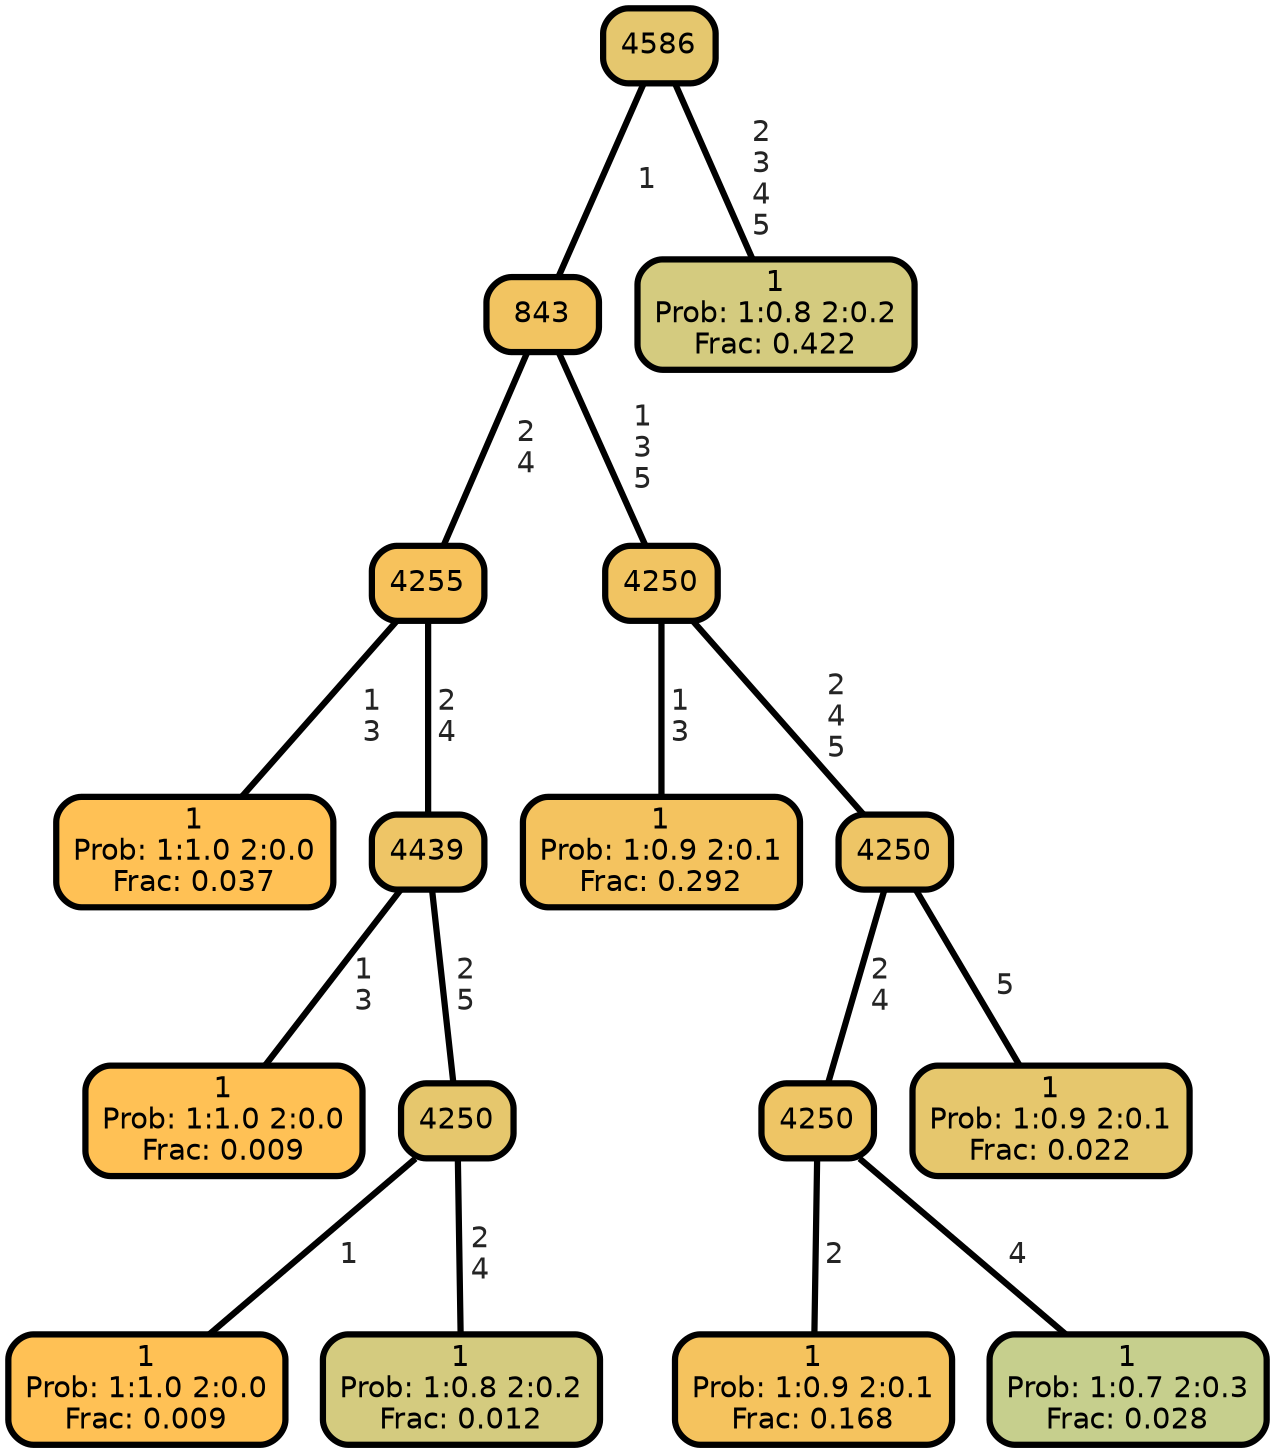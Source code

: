 graph Tree {
node [shape=box, style="filled, rounded",color="black",penwidth="3",fontcolor="black",                 fontname=helvetica] ;
graph [ranksep="0 equally", splines=straight,                 bgcolor=transparent, dpi=200] ;
edge [fontname=helvetica, fontweight=bold,fontcolor=grey14,color=black] ;
0 [label="1
Prob: 1:1.0 2:0.0
Frac: 0.037", fillcolor="#ffc155"] ;
1 [label="4255", fillcolor="#f7c25c"] ;
2 [label="1
Prob: 1:1.0 2:0.0
Frac: 0.009", fillcolor="#ffc155"] ;
3 [label="4439", fillcolor="#eec566"] ;
4 [label="1
Prob: 1:1.0 2:0.0
Frac: 0.009", fillcolor="#ffc155"] ;
5 [label="4250", fillcolor="#e6c76d"] ;
6 [label="1
Prob: 1:0.8 2:0.2
Frac: 0.012", fillcolor="#d4cb7f"] ;
7 [label="843", fillcolor="#f2c461"] ;
8 [label="1
Prob: 1:0.9 2:0.1
Frac: 0.292", fillcolor="#f4c35f"] ;
9 [label="4250", fillcolor="#f1c462"] ;
10 [label="1
Prob: 1:0.9 2:0.1
Frac: 0.168", fillcolor="#f5c35e"] ;
11 [label="4250", fillcolor="#eec565"] ;
12 [label="1
Prob: 1:0.7 2:0.3
Frac: 0.028", fillcolor="#c6cf8d"] ;
13 [label="4250", fillcolor="#eec566"] ;
14 [label="1
Prob: 1:0.9 2:0.1
Frac: 0.022", fillcolor="#e6c76d"] ;
15 [label="4586", fillcolor="#e5c76e"] ;
16 [label="1
Prob: 1:0.8 2:0.2
Frac: 0.422", fillcolor="#d4cb7f"] ;
1 -- 0 [label=" 1\n 3",penwidth=3] ;
1 -- 3 [label=" 2\n 4",penwidth=3] ;
3 -- 2 [label=" 1\n 3",penwidth=3] ;
3 -- 5 [label=" 2\n 5",penwidth=3] ;
5 -- 4 [label=" 1",penwidth=3] ;
5 -- 6 [label=" 2\n 4",penwidth=3] ;
7 -- 1 [label=" 2\n 4",penwidth=3] ;
7 -- 9 [label=" 1\n 3\n 5",penwidth=3] ;
9 -- 8 [label=" 1\n 3",penwidth=3] ;
9 -- 13 [label=" 2\n 4\n 5",penwidth=3] ;
11 -- 10 [label=" 2",penwidth=3] ;
11 -- 12 [label=" 4",penwidth=3] ;
13 -- 11 [label=" 2\n 4",penwidth=3] ;
13 -- 14 [label=" 5",penwidth=3] ;
15 -- 7 [label=" 1",penwidth=3] ;
15 -- 16 [label=" 2\n 3\n 4\n 5",penwidth=3] ;
{rank = same;}}